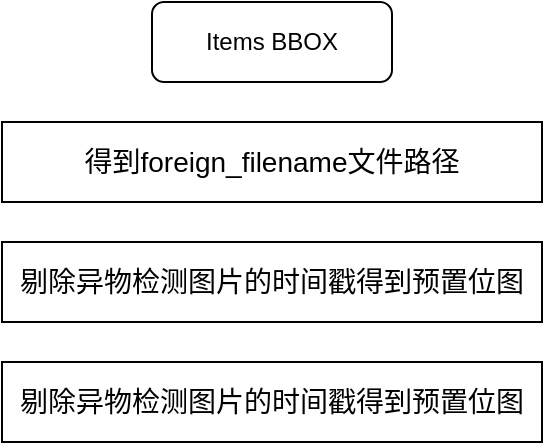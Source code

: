 <mxfile version="12.4.2" type="github" pages="1"><diagram id="L38fiT6UG0vuHoijKTi4" name="Page-1"><mxGraphModel dx="1357" dy="784" grid="1" gridSize="10" guides="1" tooltips="1" connect="1" arrows="1" fold="1" page="1" pageScale="1" pageWidth="827" pageHeight="1169" math="0" shadow="0"><root><mxCell id="0"/><mxCell id="1" parent="0"/><mxCell id="FQpaHcSe7_7_SO_g1gTm-1" value="Items BBOX" style="rounded=1;whiteSpace=wrap;html=1;" vertex="1" parent="1"><mxGeometry x="325" y="40" width="120" height="40" as="geometry"/></mxCell><mxCell id="FQpaHcSe7_7_SO_g1gTm-2" value="&lt;span style=&quot;font-size: 14px&quot;&gt;&lt;span style=&quot;color: #000000&quot;&gt;&lt;span style=&quot;color: #000000&quot;&gt;得到foreign_filename文件路径&lt;/span&gt;&lt;/span&gt;&lt;/span&gt;" style="rounded=0;whiteSpace=wrap;html=1;" vertex="1" parent="1"><mxGeometry x="250" y="100" width="270" height="40" as="geometry"/></mxCell><mxCell id="FQpaHcSe7_7_SO_g1gTm-6" value="&lt;div&gt;&lt;span style=&quot;font-size: 14px&quot;&gt;&lt;span style=&quot;color: #000000&quot;&gt;&lt;span style=&quot;color: #000000&quot;&gt;剔除异物检测图片的时间戳得到预置位图&lt;/span&gt;&lt;/span&gt;&lt;/span&gt;&lt;/div&gt;" style="rounded=0;whiteSpace=wrap;html=1;" vertex="1" parent="1"><mxGeometry x="250" y="160" width="270" height="40" as="geometry"/></mxCell><mxCell id="FQpaHcSe7_7_SO_g1gTm-7" value="&lt;div&gt;&lt;span style=&quot;font-size: 14px&quot;&gt;&lt;span style=&quot;color: #000000&quot;&gt;&lt;span style=&quot;color: #000000&quot;&gt;剔除异物检测图片的时间戳得到预置位图&lt;/span&gt;&lt;/span&gt;&lt;/span&gt;&lt;/div&gt;" style="rounded=0;whiteSpace=wrap;html=1;" vertex="1" parent="1"><mxGeometry x="250" y="220" width="270" height="40" as="geometry"/></mxCell></root></mxGraphModel></diagram></mxfile>